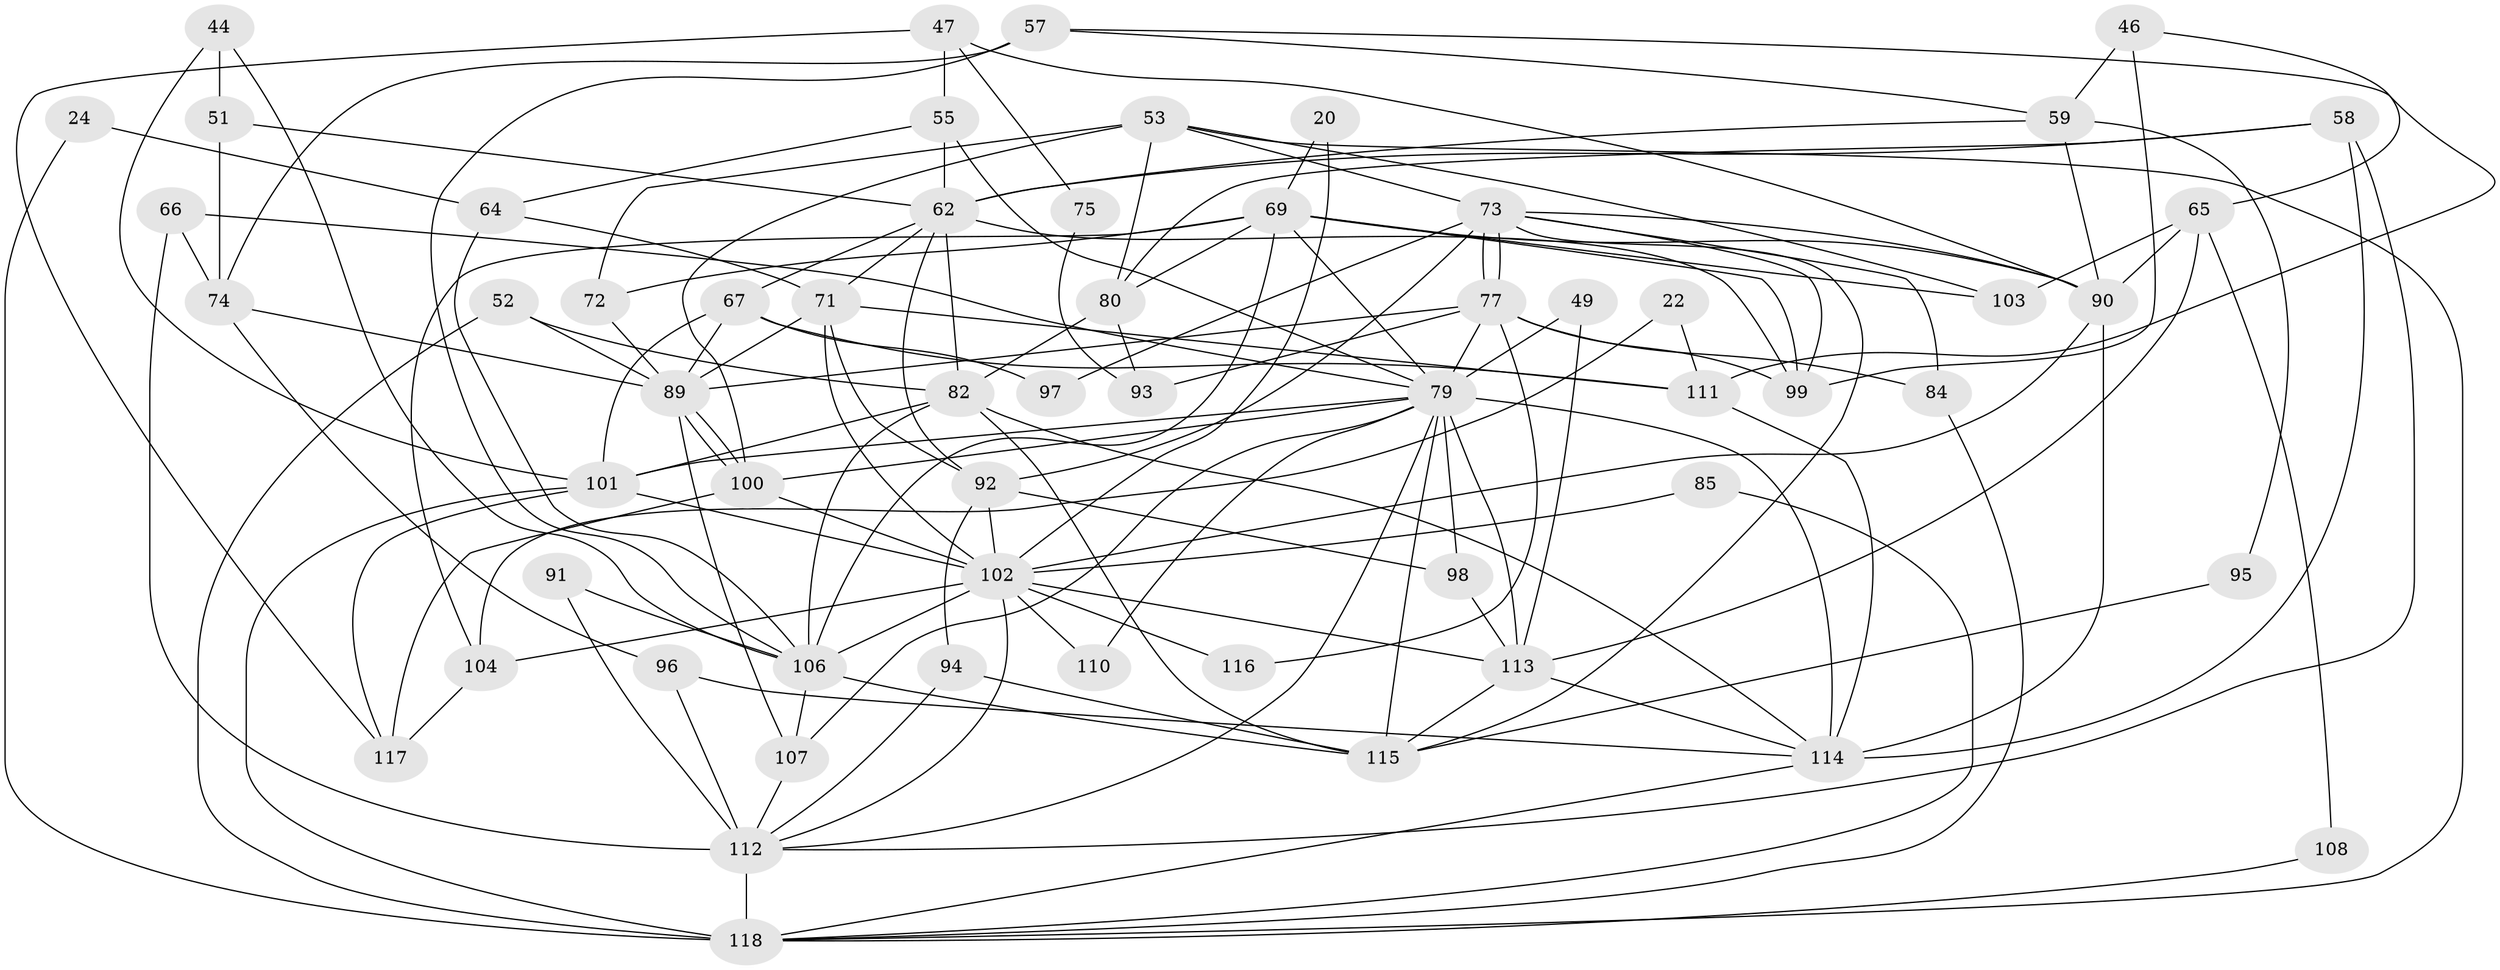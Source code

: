 // original degree distribution, {5: 0.1864406779661017, 8: 0.025423728813559324, 4: 0.2711864406779661, 2: 0.15254237288135594, 7: 0.05084745762711865, 3: 0.2542372881355932, 6: 0.059322033898305086}
// Generated by graph-tools (version 1.1) at 2025/54/03/04/25 21:54:21]
// undirected, 59 vertices, 146 edges
graph export_dot {
graph [start="1"]
  node [color=gray90,style=filled];
  20;
  22;
  24;
  44;
  46;
  47;
  49;
  51;
  52;
  53;
  55;
  57 [super="+15"];
  58 [super="+26+9"];
  59;
  62 [super="+41+21"];
  64;
  65;
  66 [super="+63"];
  67 [super="+34"];
  69 [super="+30+35"];
  71 [super="+27"];
  72 [super="+7"];
  73 [super="+60"];
  74 [super="+11"];
  75;
  77 [super="+42"];
  79 [super="+17+40"];
  80 [super="+32"];
  82 [super="+48+81+43"];
  84;
  85;
  89 [super="+10"];
  90 [super="+1"];
  91;
  92 [super="+87"];
  93;
  94;
  95;
  96;
  97;
  98;
  99;
  100 [super="+5+29"];
  101 [super="+12+45+86+76"];
  102 [super="+14+68"];
  103;
  104;
  106 [super="+61+31"];
  107;
  108;
  110;
  111 [super="+37"];
  112 [super="+25+36+109"];
  113 [super="+6"];
  114 [super="+8+50"];
  115 [super="+70+105"];
  116;
  117 [super="+83"];
  118 [super="+56+88"];
  20 -- 102;
  20 -- 69;
  22 -- 111;
  22 -- 104;
  24 -- 118;
  24 -- 64;
  44 -- 106;
  44 -- 51;
  44 -- 101;
  46 -- 65;
  46 -- 99;
  46 -- 59;
  47 -- 90;
  47 -- 55;
  47 -- 75;
  47 -- 117;
  49 -- 113 [weight=2];
  49 -- 79;
  51 -- 74;
  51 -- 62;
  52 -- 89;
  52 -- 82;
  52 -- 118;
  53 -- 72 [weight=2];
  53 -- 103;
  53 -- 100;
  53 -- 80;
  53 -- 118;
  53 -- 73;
  55 -- 64;
  55 -- 62;
  55 -- 79;
  57 -- 111;
  57 -- 59;
  57 -- 74 [weight=2];
  57 -- 106;
  58 -- 62;
  58 -- 112 [weight=2];
  58 -- 80;
  58 -- 114;
  59 -- 95;
  59 -- 90;
  59 -- 62;
  62 -- 92;
  62 -- 71;
  62 -- 99;
  62 -- 67;
  62 -- 82 [weight=3];
  64 -- 106;
  64 -- 71;
  65 -- 90;
  65 -- 103;
  65 -- 108;
  65 -- 113;
  66 -- 112 [weight=3];
  66 -- 74 [weight=2];
  66 -- 79;
  67 -- 89;
  67 -- 97;
  67 -- 111;
  67 -- 101;
  69 -- 104;
  69 -- 90;
  69 -- 72;
  69 -- 106;
  69 -- 79;
  69 -- 80;
  69 -- 99;
  69 -- 103;
  71 -- 92 [weight=2];
  71 -- 89 [weight=2];
  71 -- 111 [weight=2];
  71 -- 102;
  72 -- 89;
  73 -- 77;
  73 -- 77;
  73 -- 97;
  73 -- 99;
  73 -- 115;
  73 -- 84;
  73 -- 90;
  73 -- 92;
  74 -- 89;
  74 -- 96;
  75 -- 93;
  77 -- 79 [weight=3];
  77 -- 84;
  77 -- 99;
  77 -- 116;
  77 -- 89;
  77 -- 93;
  79 -- 113;
  79 -- 100;
  79 -- 107;
  79 -- 98;
  79 -- 110;
  79 -- 114 [weight=2];
  79 -- 101;
  79 -- 112 [weight=2];
  79 -- 115;
  80 -- 93;
  80 -- 82;
  82 -- 106;
  82 -- 114;
  82 -- 101 [weight=2];
  82 -- 115;
  84 -- 118;
  85 -- 118;
  85 -- 102;
  89 -- 100;
  89 -- 100;
  89 -- 107;
  90 -- 102;
  90 -- 114;
  91 -- 106;
  91 -- 112 [weight=2];
  92 -- 94 [weight=2];
  92 -- 98 [weight=2];
  92 -- 102;
  94 -- 115 [weight=2];
  94 -- 112;
  95 -- 115;
  96 -- 112 [weight=2];
  96 -- 114;
  98 -- 113 [weight=2];
  100 -- 117 [weight=2];
  100 -- 102 [weight=2];
  101 -- 117;
  101 -- 102 [weight=2];
  101 -- 118 [weight=3];
  102 -- 116;
  102 -- 110;
  102 -- 104;
  102 -- 113 [weight=2];
  102 -- 106;
  102 -- 112;
  104 -- 117;
  106 -- 115 [weight=2];
  106 -- 107;
  107 -- 112;
  108 -- 118;
  111 -- 114;
  112 -- 118 [weight=2];
  113 -- 114;
  113 -- 115;
  114 -- 118;
}
